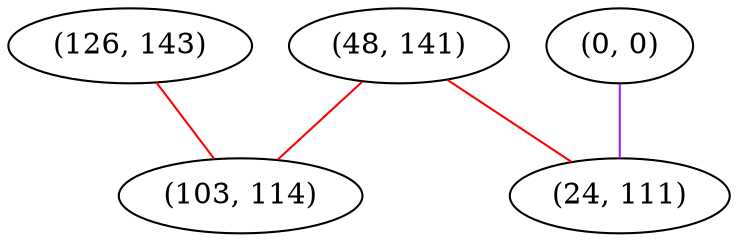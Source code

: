graph "" {
"(126, 143)";
"(0, 0)";
"(48, 141)";
"(103, 114)";
"(24, 111)";
"(126, 143)" -- "(103, 114)"  [color=red, key=0, weight=1];
"(0, 0)" -- "(24, 111)"  [color=purple, key=0, weight=4];
"(48, 141)" -- "(103, 114)"  [color=red, key=0, weight=1];
"(48, 141)" -- "(24, 111)"  [color=red, key=0, weight=1];
}
